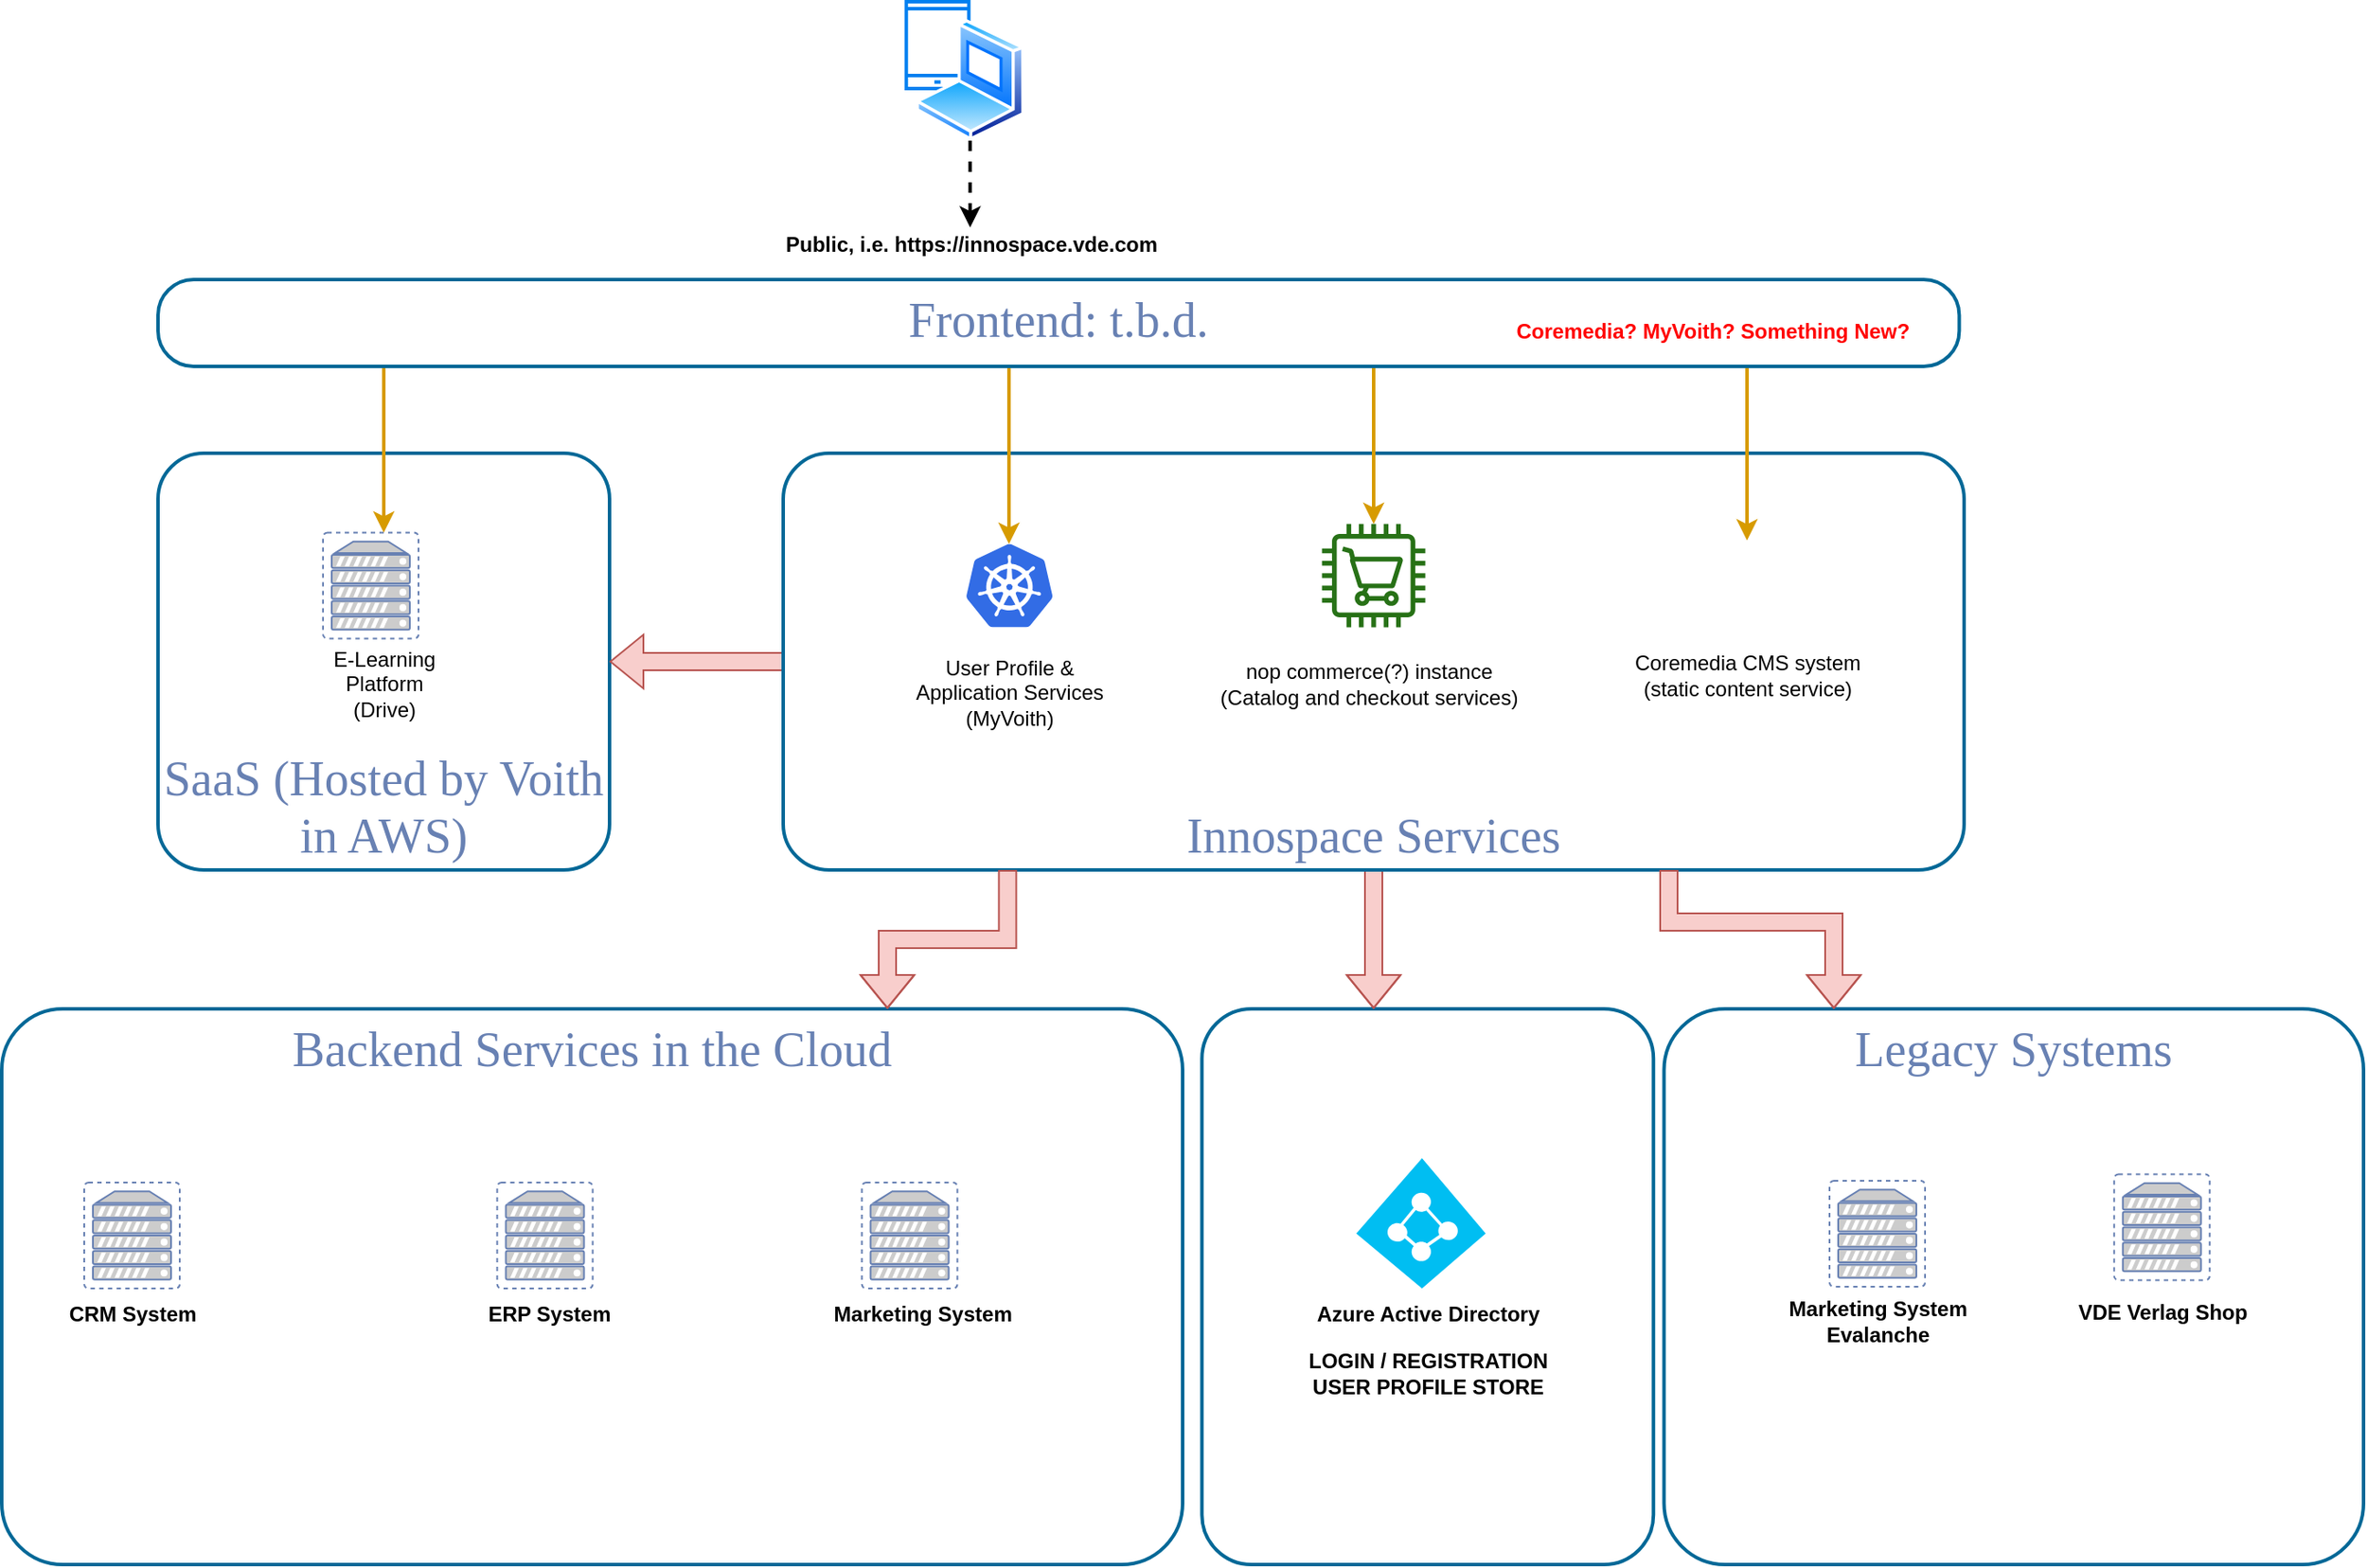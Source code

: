 <mxfile version="14.4.3" type="github">
  <diagram name="Page-1" id="bfe91b75-5d2c-26a0-9c1d-138518896778">
    <mxGraphModel dx="2491" dy="1644" grid="1" gridSize="10" guides="1" tooltips="1" connect="1" arrows="1" fold="1" page="1" pageScale="1" pageWidth="1100" pageHeight="850" background="#ffffff" math="0" shadow="0">
      <root>
        <mxCell id="0" />
        <mxCell id="1" parent="0" />
        <mxCell id="hzs8G2BnuAS4f3jiqhve-1" value="SaaS (Hosted by Voith in AWS)" style="rounded=1;whiteSpace=wrap;html=1;shadow=0;comic=0;strokeColor=#036897;strokeWidth=2;fillColor=none;fontFamily=Verdana;fontSize=28;fontColor=#6881B3;align=center;arcSize=11;verticalAlign=bottom;" parent="1" vertex="1">
          <mxGeometry x="-970" y="120" width="260" height="240" as="geometry" />
        </mxCell>
        <mxCell id="5VQCpyMXvFSsDKne97cI-13" value="" style="rounded=1;whiteSpace=wrap;html=1;shadow=0;comic=0;strokeColor=#036897;strokeWidth=2;fillColor=none;fontFamily=Verdana;fontSize=28;fontColor=#6881B3;align=center;arcSize=11;verticalAlign=top;" parent="1" vertex="1">
          <mxGeometry x="-368.88" y="440" width="260" height="320" as="geometry" />
        </mxCell>
        <mxCell id="zYysgDhRsV4P9b-H903_-95" value="Legacy Systems" style="rounded=1;whiteSpace=wrap;html=1;shadow=0;comic=0;strokeColor=#036897;strokeWidth=2;fillColor=none;fontFamily=Verdana;fontSize=28;fontColor=#6881B3;align=center;arcSize=11;verticalAlign=top;" parent="1" vertex="1">
          <mxGeometry x="-102.79" y="440" width="402.79" height="320" as="geometry" />
        </mxCell>
        <mxCell id="5VQCpyMXvFSsDKne97cI-15" style="edgeStyle=orthogonalEdgeStyle;shape=flexArrow;rounded=0;orthogonalLoop=1;jettySize=auto;html=1;fillColor=#f8cecc;strokeColor=#b85450;" parent="1" source="7c3789c024ecab99-78" edge="1">
          <mxGeometry relative="1" as="geometry">
            <mxPoint x="-239" y="359" as="sourcePoint" />
            <mxPoint x="-270" y="440" as="targetPoint" />
          </mxGeometry>
        </mxCell>
        <mxCell id="hzs8G2BnuAS4f3jiqhve-2" style="edgeStyle=orthogonalEdgeStyle;shape=flexArrow;rounded=0;orthogonalLoop=1;jettySize=auto;html=1;exitX=0;exitY=0.5;exitDx=0;exitDy=0;entryX=1;entryY=0.5;entryDx=0;entryDy=0;fillColor=#f8cecc;strokeColor=#b85450;" parent="1" source="7c3789c024ecab99-78" target="hzs8G2BnuAS4f3jiqhve-1" edge="1">
          <mxGeometry relative="1" as="geometry" />
        </mxCell>
        <mxCell id="7c3789c024ecab99-78" value="Innospace Services" style="rounded=1;whiteSpace=wrap;html=1;shadow=0;comic=0;strokeColor=#036897;strokeWidth=2;fillColor=none;fontFamily=Verdana;fontSize=28;fontColor=#6881B3;align=center;arcSize=11;verticalAlign=bottom;" parent="1" vertex="1">
          <mxGeometry x="-610" y="120" width="680" height="240" as="geometry" />
        </mxCell>
        <mxCell id="7c3789c024ecab99-79" value="Backend Services in the Cloud" style="rounded=1;whiteSpace=wrap;html=1;shadow=0;comic=0;strokeColor=#036897;strokeWidth=2;fillColor=none;fontFamily=Verdana;fontSize=28;fontColor=#6881B3;align=center;arcSize=11;verticalAlign=top;" parent="1" vertex="1">
          <mxGeometry x="-1060" y="440" width="680" height="320" as="geometry" />
        </mxCell>
        <mxCell id="zYysgDhRsV4P9b-H903_-13" value="" style="aspect=fixed;html=1;points=[];align=center;image;fontSize=12;image=img/lib/mscae/Kubernetes.svg;" parent="1" vertex="1">
          <mxGeometry x="-504.71" y="172.25" width="50" height="48" as="geometry" />
        </mxCell>
        <mxCell id="5VQCpyMXvFSsDKne97cI-7" style="edgeStyle=orthogonalEdgeStyle;shape=flexArrow;rounded=0;orthogonalLoop=1;jettySize=auto;html=1;entryX=0.75;entryY=0;entryDx=0;entryDy=0;exitX=0.19;exitY=1;exitDx=0;exitDy=0;exitPerimeter=0;fillColor=#f8cecc;strokeColor=#b85450;" parent="1" source="7c3789c024ecab99-78" target="7c3789c024ecab99-79" edge="1">
          <mxGeometry relative="1" as="geometry">
            <mxPoint x="-550" y="370" as="sourcePoint" />
          </mxGeometry>
        </mxCell>
        <mxCell id="zYysgDhRsV4P9b-H903_-19" value="User Profile &amp;amp; &lt;br&gt;Application Services&lt;br&gt;(MyVoith)" style="text;html=1;resizable=0;autosize=1;align=center;verticalAlign=middle;points=[];fillColor=none;strokeColor=none;rounded=0;" parent="1" vertex="1">
          <mxGeometry x="-539.71" y="232.5" width="120" height="50" as="geometry" />
        </mxCell>
        <mxCell id="zYysgDhRsV4P9b-H903_-20" value="E-Learning&lt;br&gt;Platform&lt;br&gt;(Drive)" style="text;html=1;resizable=0;autosize=1;align=center;verticalAlign=middle;points=[];fillColor=none;strokeColor=none;rounded=0;" parent="1" vertex="1">
          <mxGeometry x="-875" y="227.5" width="70" height="50" as="geometry" />
        </mxCell>
        <mxCell id="zYysgDhRsV4P9b-H903_-28" value="nop commerce(?) instance&lt;br&gt;(Catalog and checkout services)" style="text;html=1;resizable=0;autosize=1;align=center;verticalAlign=middle;points=[];fillColor=none;strokeColor=none;rounded=0;" parent="1" vertex="1">
          <mxGeometry x="-367.79" y="237.5" width="190" height="30" as="geometry" />
        </mxCell>
        <mxCell id="zYysgDhRsV4P9b-H903_-29" value="" style="shape=image;imageAspect=0;aspect=fixed;verticalLabelPosition=bottom;verticalAlign=top;image=https://upload.wikimedia.org/wikipedia/commons/thumb/6/69/CoreMedia_Logo.png/1920px-CoreMedia_Logo.png;" parent="1" vertex="1">
          <mxGeometry x="-139.93" y="170.25" width="169.93" height="50" as="geometry" />
        </mxCell>
        <mxCell id="zYysgDhRsV4P9b-H903_-30" value="Coremedia CMS system&lt;br&gt;(static content service)" style="text;html=1;resizable=0;autosize=1;align=center;verticalAlign=middle;points=[];fillColor=none;strokeColor=none;rounded=0;" parent="1" vertex="1">
          <mxGeometry x="-129.96" y="232.5" width="150" height="30" as="geometry" />
        </mxCell>
        <mxCell id="zYysgDhRsV4P9b-H903_-35" value="" style="verticalLabelPosition=bottom;html=1;verticalAlign=top;align=center;strokeColor=none;fillColor=#00BEF2;shape=mxgraph.azure.azure_active_directory;" parent="1" vertex="1">
          <mxGeometry x="-280.0" y="526" width="74.5" height="75" as="geometry" />
        </mxCell>
        <mxCell id="zYysgDhRsV4P9b-H903_-36" value="Azure Active Directory" style="text;html=1;resizable=0;autosize=1;align=center;verticalAlign=middle;points=[];rounded=0;fontStyle=1" parent="1" vertex="1">
          <mxGeometry x="-308.88" y="606" width="140" height="20" as="geometry" />
        </mxCell>
        <mxCell id="zYysgDhRsV4P9b-H903_-49" value="" style="shape=image;imageAspect=0;aspect=fixed;verticalLabelPosition=bottom;verticalAlign=top;image=https://upload.wikimedia.org/wikipedia/commons/thumb/c/cb/Microsoft_Dynamics_Logo.svg/1024px-Microsoft_Dynamics_Logo.svg.png;" parent="1" vertex="1">
          <mxGeometry x="-830" y="580" width="185.24" height="140" as="geometry" />
        </mxCell>
        <mxCell id="zYysgDhRsV4P9b-H903_-50" value="" style="fontColor=#0066CC;verticalAlign=top;verticalLabelPosition=bottom;labelPosition=center;align=center;html=1;outlineConnect=0;fillColor=#CCCCCC;strokeColor=#6881B3;gradientColor=none;gradientDirection=north;strokeWidth=2;shape=mxgraph.networks.virtual_server;" parent="1" vertex="1">
          <mxGeometry x="-1012.5" y="540" width="55" height="61" as="geometry" />
        </mxCell>
        <mxCell id="zYysgDhRsV4P9b-H903_-51" value="&lt;b&gt;CRM System&lt;/b&gt;" style="text;html=1;resizable=0;autosize=1;align=center;verticalAlign=middle;points=[];fillColor=none;strokeColor=none;rounded=0;" parent="1" vertex="1">
          <mxGeometry x="-1030" y="606" width="90" height="20" as="geometry" />
        </mxCell>
        <mxCell id="zYysgDhRsV4P9b-H903_-55" value="" style="fontColor=#0066CC;verticalAlign=top;verticalLabelPosition=bottom;labelPosition=center;align=center;html=1;outlineConnect=0;fillColor=#CCCCCC;strokeColor=#6881B3;gradientColor=none;gradientDirection=north;strokeWidth=2;shape=mxgraph.networks.virtual_server;" parent="1" vertex="1">
          <mxGeometry x="-774.71" y="540" width="55" height="61" as="geometry" />
        </mxCell>
        <mxCell id="zYysgDhRsV4P9b-H903_-56" value="&lt;b&gt;ERP System&lt;/b&gt;" style="text;html=1;resizable=0;autosize=1;align=center;verticalAlign=middle;points=[];fillColor=none;strokeColor=none;rounded=0;" parent="1" vertex="1">
          <mxGeometry x="-790" y="606" width="90" height="20" as="geometry" />
        </mxCell>
        <mxCell id="zYysgDhRsV4P9b-H903_-68" value="" style="fontColor=#0066CC;verticalAlign=top;verticalLabelPosition=bottom;labelPosition=center;align=center;html=1;outlineConnect=0;fillColor=#CCCCCC;strokeColor=#6881B3;gradientColor=none;gradientDirection=north;strokeWidth=2;shape=mxgraph.networks.virtual_server;" parent="1" vertex="1">
          <mxGeometry x="-564.71" y="540" width="55" height="61" as="geometry" />
        </mxCell>
        <mxCell id="zYysgDhRsV4P9b-H903_-69" value="&lt;b&gt;Marketing System&lt;br&gt;&lt;/b&gt;" style="text;html=1;resizable=0;autosize=1;align=center;verticalAlign=middle;points=[];fillColor=none;strokeColor=none;rounded=0;" parent="1" vertex="1">
          <mxGeometry x="-589.71" y="606" width="120" height="20" as="geometry" />
        </mxCell>
        <mxCell id="zYysgDhRsV4P9b-H903_-93" value="&lt;b&gt;Public, i.e. https://innospace.vde.com&lt;br&gt;&lt;/b&gt;" style="text;html=1;resizable=0;autosize=1;align=center;verticalAlign=middle;points=[];fillColor=none;strokeColor=none;rounded=0;" parent="1" vertex="1">
          <mxGeometry x="-617.35" y="-10" width="230" height="20" as="geometry" />
        </mxCell>
        <mxCell id="zYysgDhRsV4P9b-H903_-97" value="" style="fontColor=#0066CC;verticalAlign=top;verticalLabelPosition=bottom;labelPosition=center;align=center;html=1;outlineConnect=0;fillColor=#CCCCCC;strokeColor=#6881B3;gradientColor=none;gradientDirection=north;strokeWidth=2;shape=mxgraph.networks.virtual_server;" parent="1" vertex="1">
          <mxGeometry x="-7.5" y="539" width="55" height="61" as="geometry" />
        </mxCell>
        <mxCell id="zYysgDhRsV4P9b-H903_-101" value="&lt;b&gt;Marketing System&lt;br&gt;Evalanche&lt;br&gt;&lt;/b&gt;" style="text;html=1;resizable=0;autosize=1;align=center;verticalAlign=middle;points=[];fillColor=none;strokeColor=none;rounded=0;" parent="1" vertex="1">
          <mxGeometry x="-40.0" y="605" width="120" height="30" as="geometry" />
        </mxCell>
        <mxCell id="zYysgDhRsV4P9b-H903_-130" style="edgeStyle=elbowEdgeStyle;rounded=0;orthogonalLoop=1;jettySize=auto;elbow=vertical;html=1;exitX=0;exitY=0.5;exitDx=0;exitDy=0;strokeWidth=2;" parent="1" edge="1">
          <mxGeometry relative="1" as="geometry">
            <mxPoint x="-610" y="150" as="sourcePoint" />
            <mxPoint x="-610" y="150" as="targetPoint" />
          </mxGeometry>
        </mxCell>
        <mxCell id="5VQCpyMXvFSsDKne97cI-4" value="" style="fontColor=#0066CC;verticalAlign=top;verticalLabelPosition=bottom;labelPosition=center;align=center;html=1;outlineConnect=0;fillColor=#CCCCCC;strokeColor=#6881B3;gradientColor=none;gradientDirection=north;strokeWidth=2;shape=mxgraph.networks.virtual_server;" parent="1" vertex="1">
          <mxGeometry x="156.39" y="535.25" width="55" height="61" as="geometry" />
        </mxCell>
        <mxCell id="5VQCpyMXvFSsDKne97cI-5" value="&lt;b&gt;VDE Verlag Shop&lt;br&gt;&lt;/b&gt;" style="text;html=1;resizable=0;autosize=1;align=center;verticalAlign=middle;points=[];fillColor=none;strokeColor=none;rounded=0;" parent="1" vertex="1">
          <mxGeometry x="128.89" y="605" width="110" height="20" as="geometry" />
        </mxCell>
        <mxCell id="5VQCpyMXvFSsDKne97cI-10" style="edgeStyle=orthogonalEdgeStyle;shape=flexArrow;rounded=0;orthogonalLoop=1;jettySize=auto;html=1;exitX=0.75;exitY=1;exitDx=0;exitDy=0;fillColor=#f8cecc;strokeColor=#b85450;" parent="1" source="7c3789c024ecab99-78" edge="1">
          <mxGeometry relative="1" as="geometry">
            <mxPoint y="360" as="sourcePoint" />
            <mxPoint x="-5" y="440" as="targetPoint" />
            <Array as="points">
              <mxPoint x="-100" y="390" />
              <mxPoint x="-5" y="390" />
            </Array>
          </mxGeometry>
        </mxCell>
        <mxCell id="5VQCpyMXvFSsDKne97cI-16" value="LOGIN / REGISTRATION&lt;br style=&quot;font-size: 12px;&quot;&gt;USER PROFILE STORE" style="text;html=1;resizable=0;autosize=1;align=center;verticalAlign=middle;points=[];fillColor=none;strokeColor=none;rounded=0;fontSize=12;fontStyle=1" parent="1" vertex="1">
          <mxGeometry x="-313.88" y="635" width="150" height="30" as="geometry" />
        </mxCell>
        <mxCell id="hzs8G2BnuAS4f3jiqhve-3" value="" style="fontColor=#0066CC;verticalAlign=top;verticalLabelPosition=bottom;labelPosition=center;align=center;html=1;outlineConnect=0;fillColor=#CCCCCC;strokeColor=#6881B3;gradientColor=none;gradientDirection=north;strokeWidth=2;shape=mxgraph.networks.virtual_server;" parent="1" vertex="1">
          <mxGeometry x="-875" y="165.75" width="55" height="61" as="geometry" />
        </mxCell>
        <mxCell id="wJw1AYEUA0vpzyY4eTX8-1" value="" style="shape=image;imageAspect=0;aspect=fixed;verticalLabelPosition=bottom;verticalAlign=top;image=https://upload.wikimedia.org/wikipedia/commons/thumb/c/cb/Microsoft_Dynamics_Logo.svg/1024px-Microsoft_Dynamics_Logo.svg.png;" vertex="1" parent="1">
          <mxGeometry x="-1060.24" y="580" width="185.24" height="140" as="geometry" />
        </mxCell>
        <mxCell id="wJw1AYEUA0vpzyY4eTX8-15" style="edgeStyle=orthogonalEdgeStyle;rounded=0;orthogonalLoop=1;jettySize=auto;html=1;strokeWidth=2;fontSize=12;fontColor=#FF0000;fillColor=#ffe6cc;strokeColor=#d79b00;" edge="1" parent="1" source="wJw1AYEUA0vpzyY4eTX8-10" target="hzs8G2BnuAS4f3jiqhve-3">
          <mxGeometry relative="1" as="geometry">
            <Array as="points">
              <mxPoint x="-840" y="100" />
              <mxPoint x="-840" y="100" />
            </Array>
          </mxGeometry>
        </mxCell>
        <mxCell id="wJw1AYEUA0vpzyY4eTX8-16" style="edgeStyle=orthogonalEdgeStyle;rounded=0;orthogonalLoop=1;jettySize=auto;html=1;strokeWidth=2;fontSize=12;fontColor=#FF0000;fillColor=#ffe6cc;strokeColor=#d79b00;" edge="1" parent="1" source="wJw1AYEUA0vpzyY4eTX8-10" target="zYysgDhRsV4P9b-H903_-13">
          <mxGeometry relative="1" as="geometry">
            <Array as="points">
              <mxPoint x="-480" y="90" />
              <mxPoint x="-480" y="90" />
            </Array>
          </mxGeometry>
        </mxCell>
        <mxCell id="wJw1AYEUA0vpzyY4eTX8-17" style="edgeStyle=orthogonalEdgeStyle;rounded=0;orthogonalLoop=1;jettySize=auto;html=1;strokeWidth=2;fontSize=12;fontColor=#FF0000;fillColor=#ffe6cc;strokeColor=#d79b00;" edge="1" parent="1" source="wJw1AYEUA0vpzyY4eTX8-10" target="wJw1AYEUA0vpzyY4eTX8-19">
          <mxGeometry relative="1" as="geometry">
            <mxPoint x="-273" y="166.5" as="targetPoint" />
            <Array as="points">
              <mxPoint x="-270" y="100" />
              <mxPoint x="-270" y="100" />
            </Array>
          </mxGeometry>
        </mxCell>
        <mxCell id="wJw1AYEUA0vpzyY4eTX8-18" style="edgeStyle=orthogonalEdgeStyle;rounded=0;orthogonalLoop=1;jettySize=auto;html=1;strokeWidth=2;fontSize=12;fontColor=#FF0000;fillColor=#ffe6cc;strokeColor=#d79b00;" edge="1" parent="1" source="wJw1AYEUA0vpzyY4eTX8-10" target="zYysgDhRsV4P9b-H903_-29">
          <mxGeometry relative="1" as="geometry">
            <Array as="points">
              <mxPoint x="-55" y="90" />
              <mxPoint x="-55" y="90" />
            </Array>
          </mxGeometry>
        </mxCell>
        <mxCell id="wJw1AYEUA0vpzyY4eTX8-10" value="Frontend: t.b.d." style="rounded=1;whiteSpace=wrap;html=1;shadow=0;comic=0;strokeColor=#036897;strokeWidth=2;fillColor=none;fontFamily=Verdana;fontSize=28;fontColor=#6881B3;align=center;arcSize=41;verticalAlign=top;" vertex="1" parent="1">
          <mxGeometry x="-970" y="20" width="1037.21" height="50" as="geometry" />
        </mxCell>
        <mxCell id="wJw1AYEUA0vpzyY4eTX8-11" value="Coremedia? MyVoith? Something New?" style="text;html=1;resizable=0;autosize=1;align=center;verticalAlign=middle;points=[];fillColor=none;strokeColor=none;rounded=0;fontColor=#FF0000;fontStyle=1" vertex="1" parent="1">
          <mxGeometry x="-195" y="40" width="240" height="20" as="geometry" />
        </mxCell>
        <mxCell id="wJw1AYEUA0vpzyY4eTX8-12" style="edgeStyle=orthogonalEdgeStyle;rounded=0;orthogonalLoop=1;jettySize=auto;html=1;dashed=1;strokeWidth=2;fontSize=12;fontColor=#FF0000;exitX=0.5;exitY=1;exitDx=0;exitDy=0;" edge="1" parent="1" source="zYysgDhRsV4P9b-H903_-125" target="zYysgDhRsV4P9b-H903_-93">
          <mxGeometry relative="1" as="geometry">
            <mxPoint x="-505" y="-35" as="sourcePoint" />
          </mxGeometry>
        </mxCell>
        <mxCell id="wJw1AYEUA0vpzyY4eTX8-13" value="" style="group" vertex="1" connectable="0" parent="1">
          <mxGeometry x="-539.14" y="-140" width="68.29" height="80" as="geometry" />
        </mxCell>
        <mxCell id="zYysgDhRsV4P9b-H903_-126" value="" style="html=1;verticalLabelPosition=bottom;align=center;labelBackgroundColor=#ffffff;verticalAlign=top;strokeWidth=2;strokeColor=#0080F0;shadow=0;dashed=0;shape=mxgraph.ios7.icons.smartphone;" parent="wJw1AYEUA0vpzyY4eTX8-13" vertex="1">
          <mxGeometry width="36" height="50" as="geometry" />
        </mxCell>
        <mxCell id="zYysgDhRsV4P9b-H903_-125" value="" style="aspect=fixed;perimeter=ellipsePerimeter;html=1;align=center;shadow=0;dashed=0;spacingTop=3;image;image=img/lib/active_directory/laptop_client.svg;" parent="wJw1AYEUA0vpzyY4eTX8-13" vertex="1">
          <mxGeometry x="5.29" y="10" width="63" height="70" as="geometry" />
        </mxCell>
        <mxCell id="wJw1AYEUA0vpzyY4eTX8-19" value="" style="outlineConnect=0;fontColor=#232F3E;gradientColor=none;fillColor=#277116;strokeColor=none;dashed=0;verticalLabelPosition=bottom;verticalAlign=top;align=center;html=1;fontSize=12;fontStyle=0;aspect=fixed;pointerEvents=1;shape=mxgraph.aws4.cart;" vertex="1" parent="1">
          <mxGeometry x="-299.75" y="160.75" width="59.5" height="59.5" as="geometry" />
        </mxCell>
      </root>
    </mxGraphModel>
  </diagram>
</mxfile>
